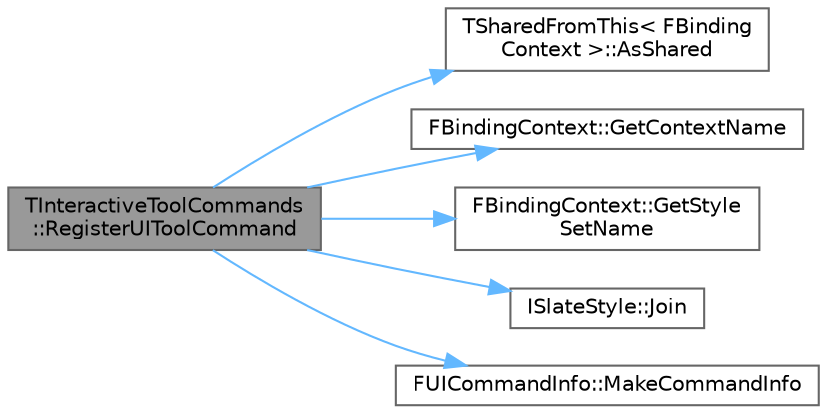 digraph "TInteractiveToolCommands::RegisterUIToolCommand"
{
 // INTERACTIVE_SVG=YES
 // LATEX_PDF_SIZE
  bgcolor="transparent";
  edge [fontname=Helvetica,fontsize=10,labelfontname=Helvetica,labelfontsize=10];
  node [fontname=Helvetica,fontsize=10,shape=box,height=0.2,width=0.4];
  rankdir="LR";
  Node1 [id="Node000001",label="TInteractiveToolCommands\l::RegisterUIToolCommand",height=0.2,width=0.4,color="gray40", fillcolor="grey60", style="filled", fontcolor="black",tooltip="Utility function that registeres a Tool Aciton as a UICommand."];
  Node1 -> Node2 [id="edge1_Node000001_Node000002",color="steelblue1",style="solid",tooltip=" "];
  Node2 [id="Node000002",label="TSharedFromThis\< FBinding\lContext \>::AsShared",height=0.2,width=0.4,color="grey40", fillcolor="white", style="filled",URL="$db/d15/classTSharedFromThis.html#a0b742f8052994008faeb3abd20b66637",tooltip=" "];
  Node1 -> Node3 [id="edge2_Node000001_Node000003",color="steelblue1",style="solid",tooltip=" "];
  Node3 [id="Node000003",label="FBindingContext::GetContextName",height=0.2,width=0.4,color="grey40", fillcolor="white", style="filled",URL="$d8/d12/classFBindingContext.html#a7bb4254a5113f20dab47d78593d064b6",tooltip=" "];
  Node1 -> Node4 [id="edge3_Node000001_Node000004",color="steelblue1",style="solid",tooltip=" "];
  Node4 [id="Node000004",label="FBindingContext::GetStyle\lSetName",height=0.2,width=0.4,color="grey40", fillcolor="white", style="filled",URL="$d8/d12/classFBindingContext.html#ac28ec6f8178dd0e65c45d66f50132262",tooltip=" "];
  Node1 -> Node5 [id="edge4_Node000001_Node000005",color="steelblue1",style="solid",tooltip=" "];
  Node5 [id="Node000005",label="ISlateStyle::Join",height=0.2,width=0.4,color="grey40", fillcolor="white", style="filled",URL="$dc/d4d/classISlateStyle.html#a238977e6e7f1b7eb5b0fc2c33fc8b796",tooltip=" "];
  Node1 -> Node6 [id="edge5_Node000001_Node000006",color="steelblue1",style="solid",tooltip=" "];
  Node6 [id="Node000006",label="FUICommandInfo::MakeCommandInfo",height=0.2,width=0.4,color="grey40", fillcolor="white", style="filled",URL="$dd/d70/classFUICommandInfo.html#a03bdfec6314e5f3ffcd86d6500c88c3f",tooltip="Utility function to make an FUICommandInfo."];
}
